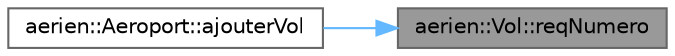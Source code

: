 digraph "aerien::Vol::reqNumero"
{
 // LATEX_PDF_SIZE
  bgcolor="transparent";
  edge [fontname=Helvetica,fontsize=10,labelfontname=Helvetica,labelfontsize=10];
  node [fontname=Helvetica,fontsize=10,shape=box,height=0.2,width=0.4];
  rankdir="RL";
  Node1 [id="Node000001",label="aerien::Vol::reqNumero",height=0.2,width=0.4,color="gray40", fillcolor="grey60", style="filled", fontcolor="black",tooltip="Retourne le numéro du vol."];
  Node1 -> Node2 [id="edge1_Node000001_Node000002",dir="back",color="steelblue1",style="solid",tooltip=" "];
  Node2 [id="Node000002",label="aerien::Aeroport::ajouterVol",height=0.2,width=0.4,color="grey40", fillcolor="white", style="filled",URL="$classaerien_1_1_aeroport.html#a65a5ac5efac92a9c873bab3dbd7ad900",tooltip="Ajoute un vol à la liste des vols de l'aéroport."];
}
